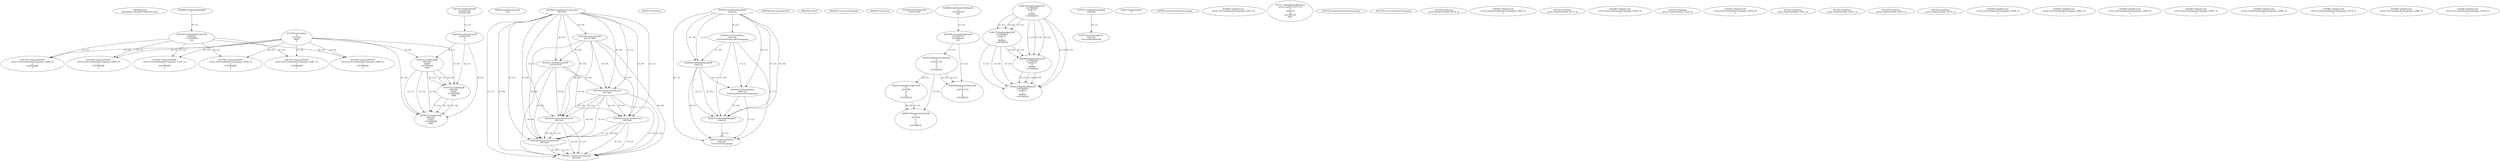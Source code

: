 // Global SCDG with merge call
digraph {
	0 [label="6850628.main
00a39926c17dc49453784055617fae27"]
	1 [label="4254480.GetModuleHandleW
0"]
	2 [label="6844434.SetThreadLocale
1024"]
	3 [label="4243965.InitializeCriticalSection
6917004"]
	4 [label="4243979.GetVersion
"]
	5 [label="4244018.GetModuleHandleW
4244120"]
	6 [label="4244024.GetProcAddress
9441320
GetThreadPreferredUILanguages"]
	5 -> 6 [label="(0-->1)"]
	7 [label="4244044.GetModuleHandleW
4244120"]
	5 -> 7 [label="(1-->1)"]
	5 -> 7 [label="(0-->0)"]
	6 -> 7 [label="(1-->0)"]
	8 [label="4244050.GetProcAddress
9441320
SetThreadPreferredUILanguages"]
	5 -> 8 [label="(0-->1)"]
	6 -> 8 [label="(1-->1)"]
	7 -> 8 [label="(0-->1)"]
	9 [label="4244070.GetModuleHandleW
4244120"]
	5 -> 9 [label="(1-->1)"]
	7 -> 9 [label="(1-->1)"]
	5 -> 9 [label="(0-->0)"]
	6 -> 9 [label="(1-->0)"]
	7 -> 9 [label="(0-->0)"]
	8 -> 9 [label="(1-->0)"]
	10 [label="4244076.GetProcAddress
9441320
GetThreadUILanguage"]
	5 -> 10 [label="(0-->1)"]
	6 -> 10 [label="(1-->1)"]
	7 -> 10 [label="(0-->1)"]
	8 -> 10 [label="(1-->1)"]
	9 -> 10 [label="(0-->1)"]
	11 [label="4250188.GetSystemInfo
2147417660"]
	3 -> 11 [label="(0-->0)"]
	12 [label="6844540.GetCommandLineW
"]
	13 [label="4214413.GetStartupInfoW
2147417624"]
	3 -> 13 [label="(0-->0)"]
	11 -> 13 [label="(0-->0)"]
	14 [label="6844560.GetACP
"]
	15 [label="6844580.GetCurrentThreadId
"]
	16 [label="4250204.GetVersion
"]
	17 [label="4276690.GetVersionExW
2147417420"]
	18 [label="4243306.GetModuleFileNameW
4194304
2147408904
522"]
	1 -> 18 [label="(0-->1)"]
	19 [label="4248064.GetModuleFileNameW
0
2147408370
261"]
	20 [label="4215383.VirtualAlloc
0
1310704
4096
4"]
	21 [label="4246338.RegOpenKeyExW
2147483649
4246772
0
983065
2147408236"]
	22 [label="4246372.RegOpenKeyExW
2147483650
4246772
0
983065
2147408236"]
	21 -> 22 [label="(2-->2)"]
	21 -> 22 [label="(4-->4)"]
	21 -> 22 [label="(5-->5)"]
	23 [label="4246402.RegOpenKeyExW
2147483649
4246832
0
983065
2147408236"]
	21 -> 23 [label="(1-->1)"]
	21 -> 23 [label="(4-->4)"]
	22 -> 23 [label="(4-->4)"]
	21 -> 23 [label="(5-->5)"]
	22 -> 23 [label="(5-->5)"]
	24 [label="4246432.RegOpenKeyExW
2147483650
4246832
0
983065
2147408236"]
	22 -> 24 [label="(1-->1)"]
	23 -> 24 [label="(2-->2)"]
	21 -> 24 [label="(4-->4)"]
	22 -> 24 [label="(4-->4)"]
	23 -> 24 [label="(4-->4)"]
	21 -> 24 [label="(5-->5)"]
	22 -> 24 [label="(5-->5)"]
	23 -> 24 [label="(5-->5)"]
	25 [label="4245741.GetModuleHandleW
4246160"]
	26 [label="4245758.GetProcAddress
9441320
GetLongPathNameW"]
	25 -> 26 [label="(0-->1)"]
	27 [label="4245785.GetLongPathNameW
2147407710
2147406542
261"]
	19 -> 27 [label="(3-->3)"]
	28 [label="4246556.RegQueryValueExW
0
2147407710
0
0
0
2147408232"]
	27 -> 28 [label="(1-->2)"]
	29 [label="4246599.RegQueryValueExW
0
2147407710
0
0
0
2147408232"]
	27 -> 29 [label="(1-->2)"]
	28 -> 29 [label="(2-->2)"]
	28 -> 29 [label="(6-->6)"]
	30 [label="4246722.RegCloseKey
0"]
	31 [label="4247883.GetUserDefaultUILanguage
"]
	32 [label="4245418.EnterCriticalSection
6917004"]
	3 -> 32 [label="(1-->1)"]
	3 -> 32 [label="(0-->0)"]
	11 -> 32 [label="(0-->0)"]
	13 -> 32 [label="(0-->0)"]
	33 [label="4245469.LeaveCriticalSection
6917004"]
	3 -> 33 [label="(1-->1)"]
	32 -> 33 [label="(1-->1)"]
	3 -> 33 [label="(0-->0)"]
	11 -> 33 [label="(0-->0)"]
	13 -> 33 [label="(0-->0)"]
	32 -> 33 [label="(0-->0)"]
	34 [label="4245487.IsValidLocale
retval_GetUserDefaultUILanguage_32875_32
2"]
	35 [label="4250171.MultiByteToWideChar
retval_GetACP_32773_32
0
4243616
14
2147403704
2047"]
	36 [label="4245454.LeaveCriticalSection
6917004"]
	3 -> 36 [label="(1-->1)"]
	32 -> 36 [label="(1-->1)"]
	3 -> 36 [label="(0-->0)"]
	11 -> 36 [label="(0-->0)"]
	13 -> 36 [label="(0-->0)"]
	32 -> 36 [label="(0-->0)"]
	37 [label="4247923.GetSystemDefaultUILanguage
"]
	38 [label="4247558.GetUserDefaultUILanguage
"]
	39 [label="4247567.GetLocaleInfoW
retval_GetUserDefaultUILanguage_32964_32
3
2147408268
4"]
	18 -> 39 [label="(0-->2)"]
	20 -> 39 [label="(4-->4)"]
	40 [label="4247247.FindFirstFileW
3224341740
2147407640"]
	41 [label="4247263.FindClose
retval_FindFirstFileW_32974_32"]
	42 [label="4248145.LoadLibraryExW
3224341740
0
2"]
	40 -> 42 [label="(1-->1)"]
	43 [label="4250073.LoadStringW
9441340
65485
2147409468
4096"]
	42 -> 43 [label="(0-->1)"]
	20 -> 43 [label="(3-->4)"]
	44 [label="4250073.LoadStringW
9441340
65484
2147409468
4096"]
	42 -> 44 [label="(0-->1)"]
	43 -> 44 [label="(1-->1)"]
	43 -> 44 [label="(3-->3)"]
	20 -> 44 [label="(3-->4)"]
	43 -> 44 [label="(4-->4)"]
	45 [label="4245487.IsValidLocale
retval_GetSystemDefaultUILanguage_32929_32
2"]
	46 [label="4245580.EnterCriticalSection
6917004"]
	3 -> 46 [label="(1-->1)"]
	32 -> 46 [label="(1-->1)"]
	33 -> 46 [label="(1-->1)"]
	36 -> 46 [label="(1-->1)"]
	3 -> 46 [label="(0-->0)"]
	11 -> 46 [label="(0-->0)"]
	13 -> 46 [label="(0-->0)"]
	32 -> 46 [label="(0-->0)"]
	33 -> 46 [label="(0-->0)"]
	36 -> 46 [label="(0-->0)"]
	47 [label="4245621.LeaveCriticalSection
6917004"]
	3 -> 47 [label="(1-->1)"]
	32 -> 47 [label="(1-->1)"]
	33 -> 47 [label="(1-->1)"]
	36 -> 47 [label="(1-->1)"]
	46 -> 47 [label="(1-->1)"]
	3 -> 47 [label="(0-->0)"]
	11 -> 47 [label="(0-->0)"]
	13 -> 47 [label="(0-->0)"]
	32 -> 47 [label="(0-->0)"]
	33 -> 47 [label="(0-->0)"]
	36 -> 47 [label="(0-->0)"]
	46 -> 47 [label="(0-->0)"]
	48 [label="4247567.GetLocaleInfoW
retval_GetUserDefaultUILanguage_33163_32
3
2147408268
4"]
	18 -> 48 [label="(0-->2)"]
	20 -> 48 [label="(4-->4)"]
	49 [label="4247263.FindClose
retval_FindFirstFileW_33173_32"]
	50 [label="4245487.IsValidLocale
retval_GetUserDefaultUILanguage_32825_32
2"]
	51 [label="4247567.GetLocaleInfoW
retval_GetUserDefaultUILanguage_32967_32
3
2147408268
4"]
	18 -> 51 [label="(0-->2)"]
	20 -> 51 [label="(4-->4)"]
	52 [label="4247263.FindClose
retval_FindFirstFileW_33220_32"]
	53 [label="4245487.IsValidLocale
retval_GetUserDefaultUILanguage_32826_32
2"]
	54 [label="4247567.GetLocaleInfoW
retval_GetUserDefaultUILanguage_32968_32
3
2147408268
4"]
	18 -> 54 [label="(0-->2)"]
	20 -> 54 [label="(4-->4)"]
	55 [label="4247263.FindClose
retval_FindFirstFileW_33221_32"]
	56 [label="4247567.GetLocaleInfoW
retval_GetUserDefaultUILanguage_32965_32
3
2147408268
4"]
	18 -> 56 [label="(0-->2)"]
	20 -> 56 [label="(4-->4)"]
	57 [label="4247263.FindClose
retval_FindFirstFileW_32975_32"]
	58 [label="4247567.GetLocaleInfoW
retval_GetUserDefaultUILanguage_32966_32
3
2147408268
4"]
	18 -> 58 [label="(0-->2)"]
	20 -> 58 [label="(4-->4)"]
	59 [label="4247263.FindClose
retval_FindFirstFileW_32976_32"]
	60 [label="4247263.FindClose
retval_FindFirstFileW_32977_32"]
	61 [label="4245487.IsValidLocale
retval_GetUserDefaultUILanguage_32828_32
2"]
	62 [label="4245487.IsValidLocale
retval_GetUserDefaultUILanguage_32862_32
2"]
	63 [label="4245487.IsValidLocale
retval_GetUserDefaultUILanguage_32860_32
2"]
	64 [label="4245487.IsValidLocale
retval_GetUserDefaultUILanguage_32861_32
2"]
	65 [label="4245487.IsValidLocale
retval_GetSystemDefaultUILanguage_32886_32
2"]
	66 [label="4245487.IsValidLocale
retval_GetSystemDefaultUILanguage_33078_32
2"]
	67 [label="4245487.IsValidLocale
retval_GetUserDefaultUILanguage_33089_32
2"]
	68 [label="4246635.RegQueryValueExW
0
4247000
0
0
0
2147408232"]
	28 -> 68 [label="(6-->6)"]
	69 [label="4246676.RegQueryValueExW
0
4247000
0
0
0
2147408232"]
	68 -> 69 [label="(2-->2)"]
	28 -> 69 [label="(6-->6)"]
	68 -> 69 [label="(6-->6)"]
	70 [label="4245487.IsValidLocale
retval_GetUserDefaultUILanguage_33104_32
2"]
	71 [label="4250073.LoadStringW
9441340
65483
2147409468
4096"]
	42 -> 71 [label="(0-->1)"]
	43 -> 71 [label="(1-->1)"]
	44 -> 71 [label="(1-->1)"]
	43 -> 71 [label="(3-->3)"]
	44 -> 71 [label="(3-->3)"]
	20 -> 71 [label="(3-->4)"]
	43 -> 71 [label="(4-->4)"]
	44 -> 71 [label="(4-->4)"]
}
